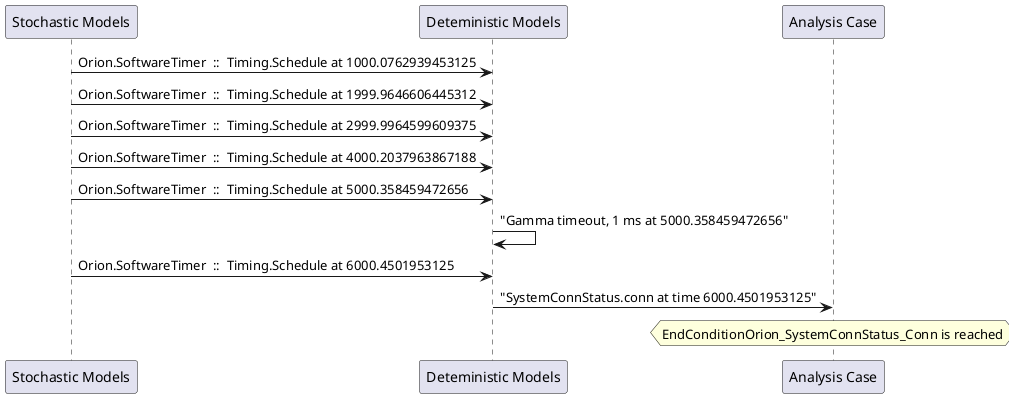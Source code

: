 
	@startuml
	participant "Stochastic Models" as stochmodel
	participant "Deteministic Models" as detmodel
	participant "Analysis Case" as analysis
	stochmodel -> detmodel : Orion.SoftwareTimer  ::  Timing.Schedule at 1000.0762939453125
stochmodel -> detmodel : Orion.SoftwareTimer  ::  Timing.Schedule at 1999.9646606445312
stochmodel -> detmodel : Orion.SoftwareTimer  ::  Timing.Schedule at 2999.9964599609375
stochmodel -> detmodel : Orion.SoftwareTimer  ::  Timing.Schedule at 4000.2037963867188
stochmodel -> detmodel : Orion.SoftwareTimer  ::  Timing.Schedule at 5000.358459472656
detmodel -> detmodel : "Gamma timeout, 1 ms at 5000.358459472656"
stochmodel -> detmodel : Orion.SoftwareTimer  ::  Timing.Schedule at 6000.4501953125
detmodel -> analysis : "SystemConnStatus.conn at time 6000.4501953125"
hnote over analysis 
EndConditionOrion_SystemConnStatus_Conn is reached
endnote
@enduml